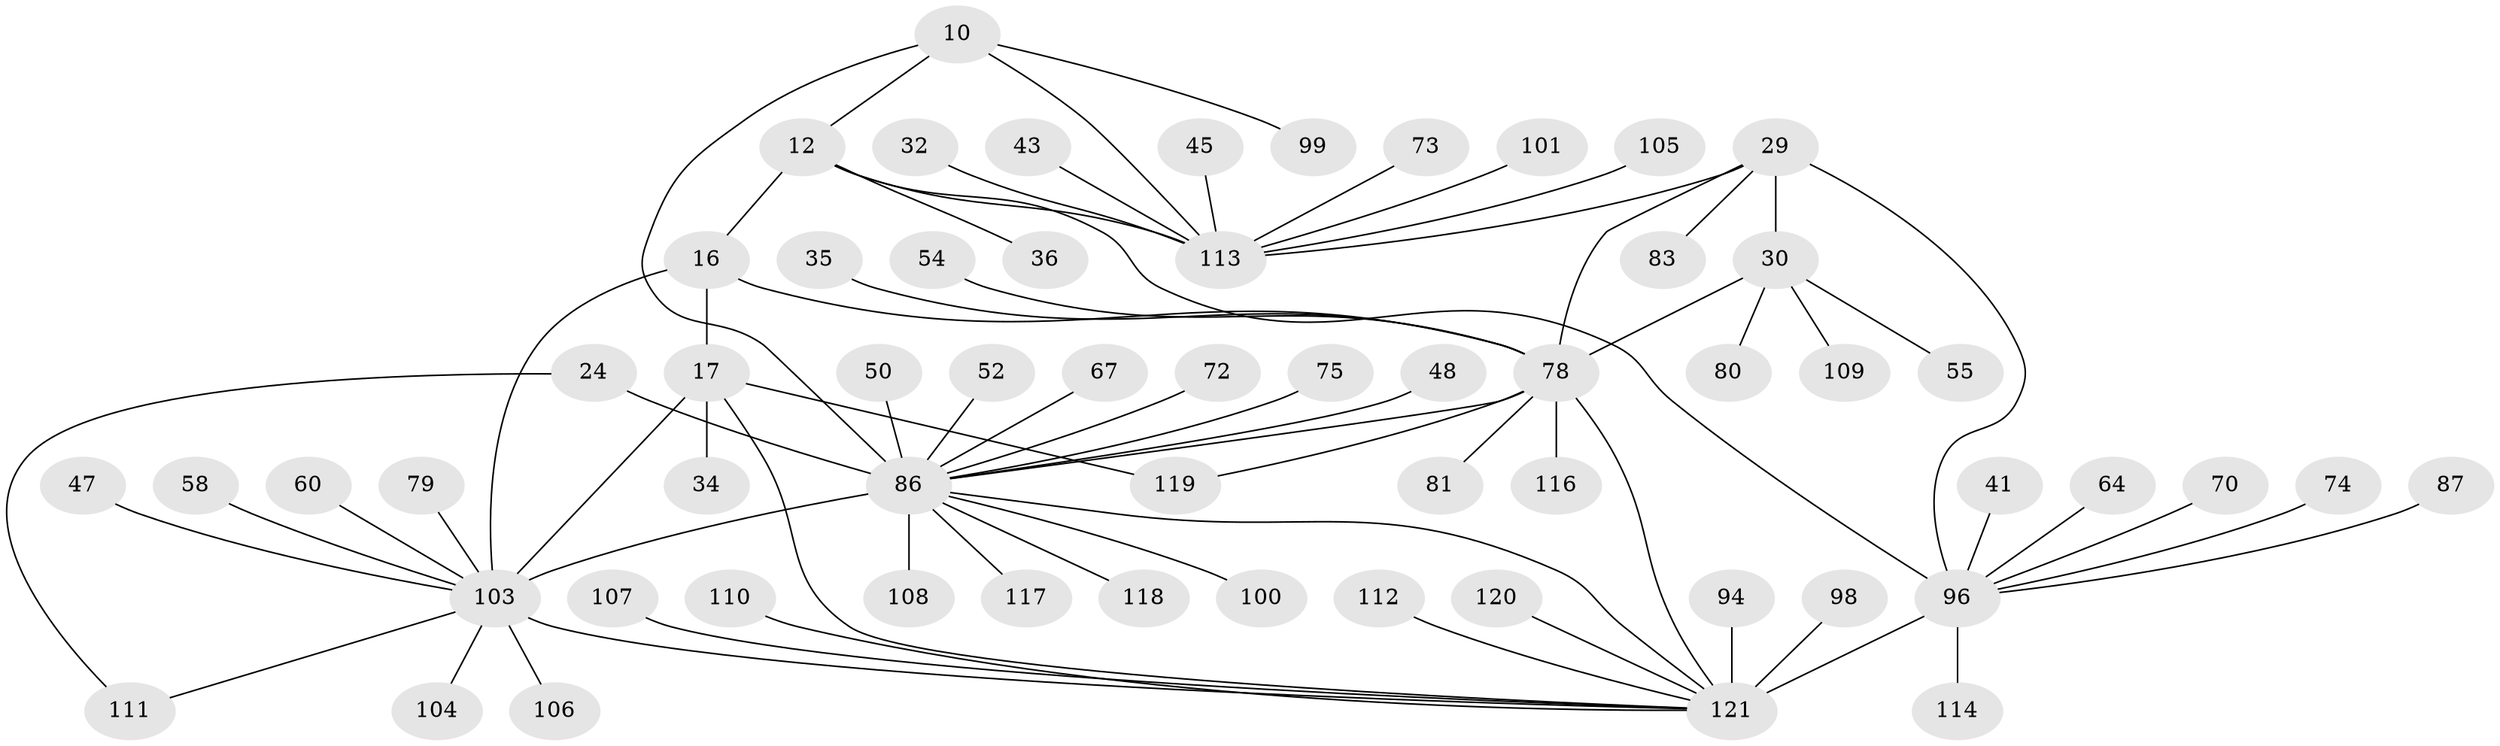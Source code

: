 // original degree distribution, {9: 0.03305785123966942, 8: 0.03305785123966942, 10: 0.04132231404958678, 6: 0.05785123966942149, 7: 0.04132231404958678, 11: 0.008264462809917356, 5: 0.01652892561983471, 13: 0.008264462809917356, 12: 0.01652892561983471, 1: 0.5619834710743802, 3: 0.05785123966942149, 2: 0.12396694214876033}
// Generated by graph-tools (version 1.1) at 2025/56/03/09/25 04:56:07]
// undirected, 60 vertices, 72 edges
graph export_dot {
graph [start="1"]
  node [color=gray90,style=filled];
  10 [super="+8"];
  12 [super="+11"];
  16 [super="+13"];
  17 [super="+14"];
  24 [super="+21"];
  29 [super="+27"];
  30 [super="+25"];
  32;
  34;
  35;
  36;
  41;
  43;
  45;
  47;
  48;
  50;
  52;
  54;
  55;
  58 [super="+57"];
  60;
  64;
  67;
  70;
  72;
  73;
  74 [super="+56"];
  75;
  78 [super="+49+28"];
  79;
  80;
  81;
  83;
  86 [super="+85+66"];
  87;
  94;
  96 [super="+6+31"];
  98;
  99 [super="+63"];
  100;
  101;
  103 [super="+39+42"];
  104;
  105;
  106 [super="+97"];
  107;
  108;
  109;
  110;
  111;
  112;
  113 [super="+90+9"];
  114 [super="+68"];
  116 [super="+65"];
  117;
  118 [super="+102"];
  119;
  120;
  121 [super="+115+76+62+89+92+93"];
  10 -- 12 [weight=4];
  10 -- 99;
  10 -- 113 [weight=4];
  10 -- 86;
  12 -- 36;
  12 -- 16;
  12 -- 113 [weight=4];
  12 -- 96;
  16 -- 17 [weight=4];
  16 -- 78;
  16 -- 103 [weight=4];
  17 -- 34;
  17 -- 119;
  17 -- 121;
  17 -- 103 [weight=4];
  24 -- 111;
  24 -- 86 [weight=8];
  29 -- 30 [weight=4];
  29 -- 83;
  29 -- 113 [weight=2];
  29 -- 78 [weight=4];
  29 -- 96;
  30 -- 80;
  30 -- 109;
  30 -- 55;
  30 -- 78 [weight=4];
  32 -- 113;
  35 -- 78;
  41 -- 96;
  43 -- 113;
  45 -- 113;
  47 -- 103;
  48 -- 86;
  50 -- 86;
  52 -- 86;
  54 -- 78;
  58 -- 103;
  60 -- 103;
  64 -- 96;
  67 -- 86;
  70 -- 96;
  72 -- 86;
  73 -- 113;
  74 -- 96;
  75 -- 86;
  78 -- 86 [weight=3];
  78 -- 81;
  78 -- 116;
  78 -- 119;
  78 -- 121;
  79 -- 103;
  86 -- 100;
  86 -- 108;
  86 -- 117;
  86 -- 118;
  86 -- 121 [weight=2];
  86 -- 103 [weight=3];
  87 -- 96;
  94 -- 121;
  96 -- 114;
  96 -- 121 [weight=8];
  98 -- 121;
  101 -- 113;
  103 -- 104;
  103 -- 106;
  103 -- 111;
  103 -- 121;
  105 -- 113;
  107 -- 121;
  110 -- 121;
  112 -- 121;
  120 -- 121;
}
